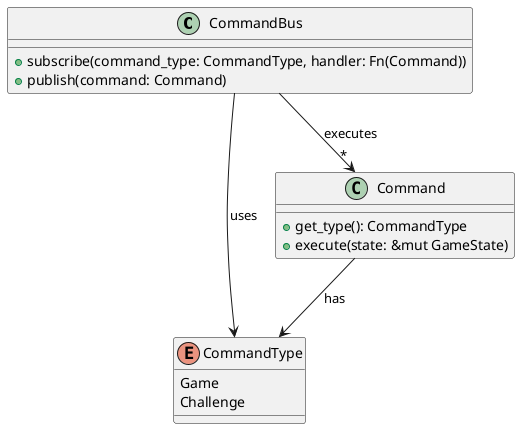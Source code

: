 @startuml
class CommandBus {
  +subscribe(command_type: CommandType, handler: Fn(Command))
  +publish(command: Command)
}

enum CommandType {
  Game
  Challenge
}

class Command {
  +get_type(): CommandType
  +execute(state: &mut GameState)
}

CommandBus --> "*" Command : executes
CommandBus --> CommandType : uses
Command --> CommandType : has
@enduml
